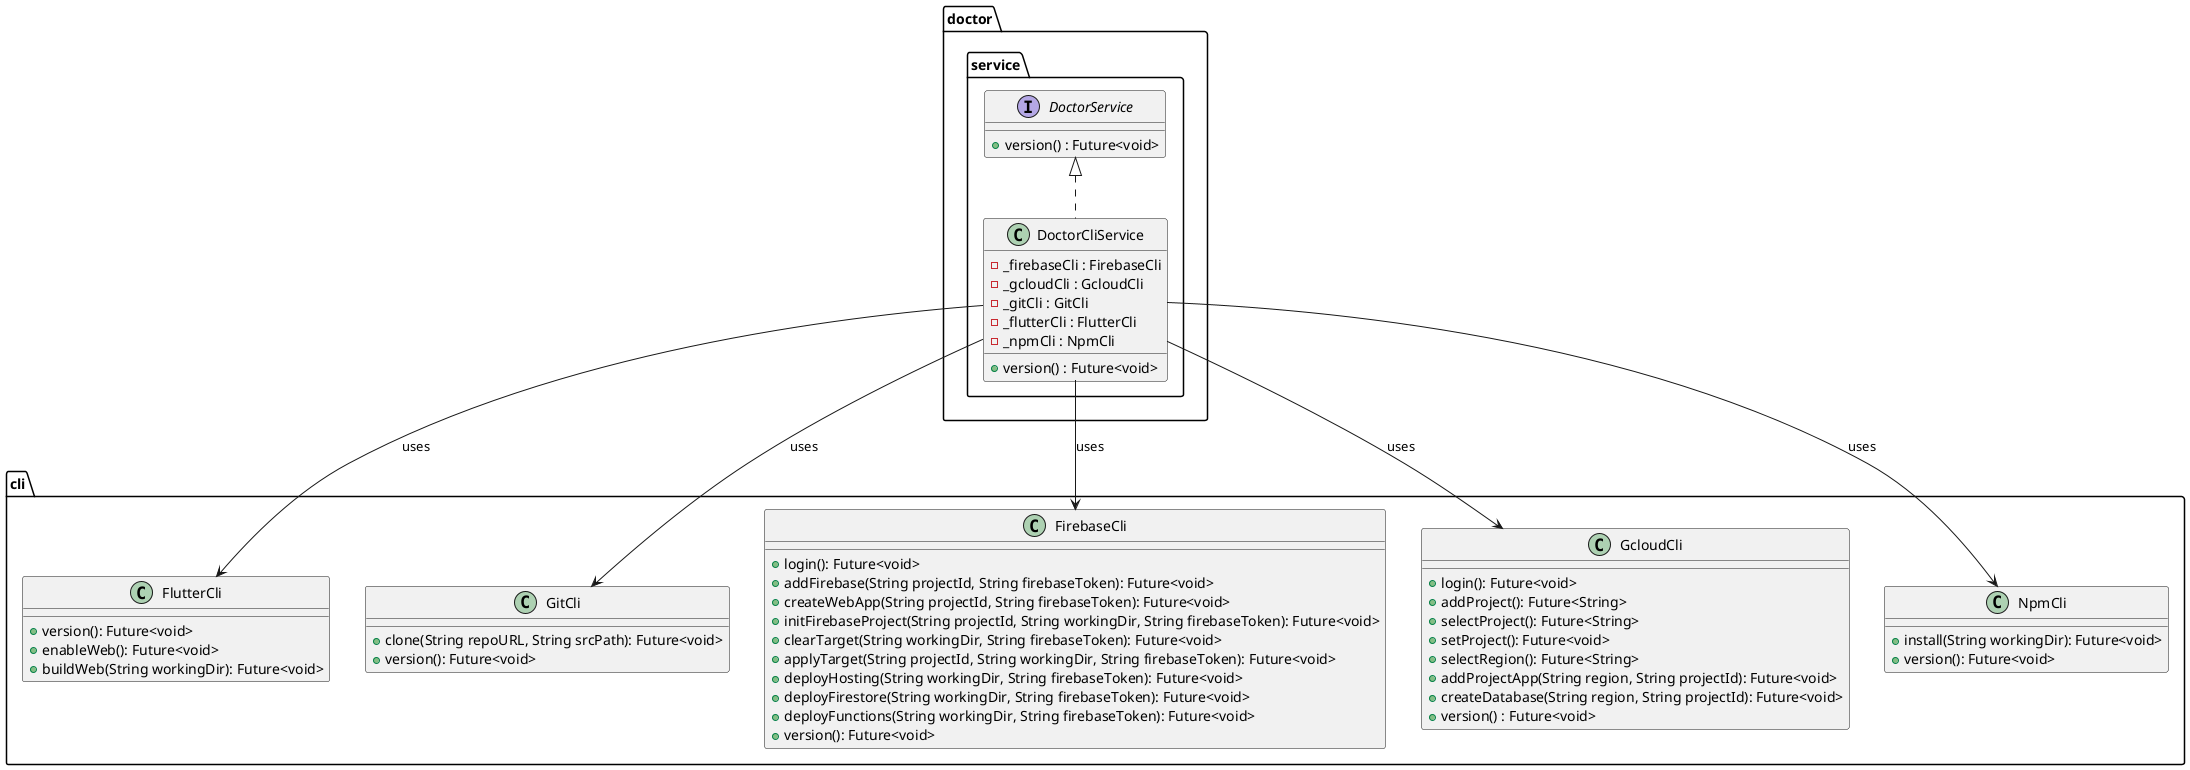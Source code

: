 @startuml doctor_service_class_diagram

package cli {
    class FlutterCli {
        + version(): Future<void>
        + enableWeb(): Future<void>
        + buildWeb(String workingDir): Future<void>
    }

    class GitCli {
        + clone(String repoURL, String srcPath): Future<void>
        + version(): Future<void>
    }

    class FirebaseCli {
         + login(): Future<void>
         + addFirebase(String projectId, String firebaseToken): Future<void>
         + createWebApp(String projectId, String firebaseToken): Future<void>
         + initFirebaseProject(String projectId, String workingDir, String firebaseToken): Future<void>
         + clearTarget(String workingDir, String firebaseToken): Future<void>
         + applyTarget(String projectId, String workingDir, String firebaseToken): Future<void>
         + deployHosting(String workingDir, String firebaseToken): Future<void>
         + deployFirestore(String workingDir, String firebaseToken): Future<void>
         + deployFunctions(String workingDir, String firebaseToken): Future<void>
         + version(): Future<void>
    }

    class GcloudCli {
        + login(): Future<void>
        + addProject(): Future<String>
        + selectProject(): Future<String>
        + setProject(): Future<void>
        + selectRegion(): Future<String>
        + addProjectApp(String region, String projectId): Future<void>
        + createDatabase(String region, String projectId): Future<void>
        + version() : Future<void>
    }

    class NpmCli {
        + install(String workingDir): Future<void>
        + version(): Future<void>
    }
}

package doctor{
    package service {
        interface DoctorService {
            + version() : Future<void>
        }

        class DoctorCliService implements DoctorService {
            - _firebaseCli : FirebaseCli
            - _gcloudCli : GcloudCli
            - _gitCli : GitCli
            - _flutterCli : FlutterCli
            - _npmCli : NpmCli
            + version() : Future<void>
        }
    }
}

DoctorCliService --> FirebaseCli : uses
DoctorCliService --> GcloudCli : uses
DoctorCliService --> FlutterCli : uses
DoctorCliService --> NpmCli : uses
DoctorCliService --> GitCli : uses

@enduml
